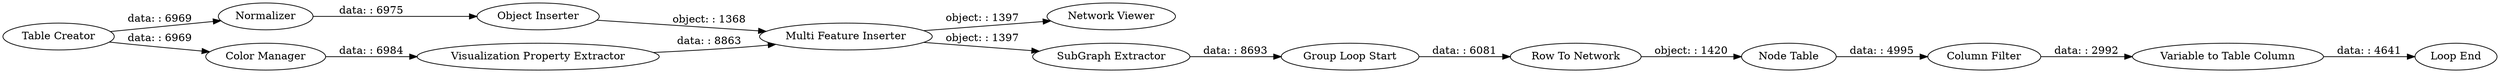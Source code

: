 digraph {
	"3005227481182613044_3" [label="Network Viewer"]
	"3005227481182613044_5" [label="Multi Feature Inserter"]
	"3005227481182613044_11" [label="Row To Network"]
	"3005227481182613044_16" [label="Column Filter"]
	"3005227481182613044_1" [label="Table Creator"]
	"3005227481182613044_14" [label="Variable to Table Column"]
	"3005227481182613044_12" [label="Node Table"]
	"3005227481182613044_6" [label="Visualization Property Extractor"]
	"3005227481182613044_15" [label="Group Loop Start"]
	"3005227481182613044_7" [label=Normalizer]
	"3005227481182613044_4" [label="Color Manager"]
	"3005227481182613044_2" [label="Object Inserter"]
	"3005227481182613044_9" [label="SubGraph Extractor"]
	"3005227481182613044_13" [label="Loop End"]
	"3005227481182613044_6" -> "3005227481182613044_5" [label="data: : 8863"]
	"3005227481182613044_16" -> "3005227481182613044_14" [label="data: : 2992"]
	"3005227481182613044_2" -> "3005227481182613044_5" [label="object: : 1368"]
	"3005227481182613044_1" -> "3005227481182613044_7" [label="data: : 6969"]
	"3005227481182613044_11" -> "3005227481182613044_12" [label="object: : 1420"]
	"3005227481182613044_15" -> "3005227481182613044_11" [label="data: : 6081"]
	"3005227481182613044_5" -> "3005227481182613044_9" [label="object: : 1397"]
	"3005227481182613044_12" -> "3005227481182613044_16" [label="data: : 4995"]
	"3005227481182613044_1" -> "3005227481182613044_4" [label="data: : 6969"]
	"3005227481182613044_4" -> "3005227481182613044_6" [label="data: : 6984"]
	"3005227481182613044_9" -> "3005227481182613044_15" [label="data: : 8693"]
	"3005227481182613044_5" -> "3005227481182613044_3" [label="object: : 1397"]
	"3005227481182613044_14" -> "3005227481182613044_13" [label="data: : 4641"]
	"3005227481182613044_7" -> "3005227481182613044_2" [label="data: : 6975"]
	rankdir=LR
}
